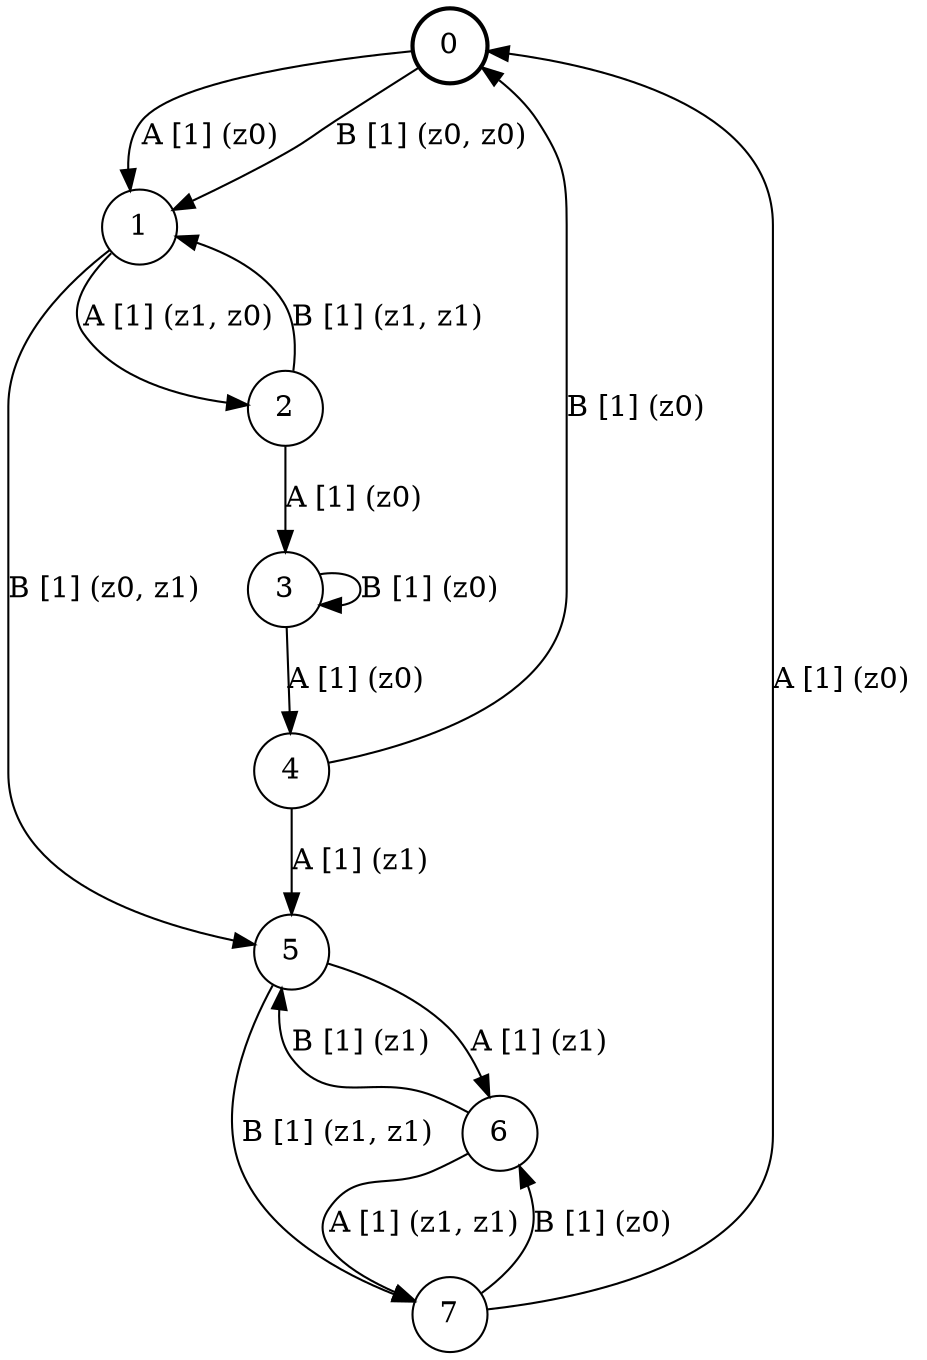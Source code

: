 # generated file, don't try to modify
# command: dot -Tpng <filename> > tree.png
digraph Automaton {
    node [shape = circle];
    0 [style = "bold"];
    0 -> 1 [label = "A [1] (z0) "];
    0 -> 1 [label = "B [1] (z0, z0) "];
    1 -> 2 [label = "A [1] (z1, z0) "];
    1 -> 5 [label = "B [1] (z0, z1) "];
    2 -> 3 [label = "A [1] (z0) "];
    2 -> 1 [label = "B [1] (z1, z1) "];
    3 -> 4 [label = "A [1] (z0) "];
    3 -> 3 [label = "B [1] (z0) "];
    4 -> 5 [label = "A [1] (z1) "];
    4 -> 0 [label = "B [1] (z0) "];
    5 -> 6 [label = "A [1] (z1) "];
    5 -> 7 [label = "B [1] (z1, z1) "];
    6 -> 7 [label = "A [1] (z1, z1) "];
    6 -> 5 [label = "B [1] (z1) "];
    7 -> 0 [label = "A [1] (z0) "];
    7 -> 6 [label = "B [1] (z0) "];
}
